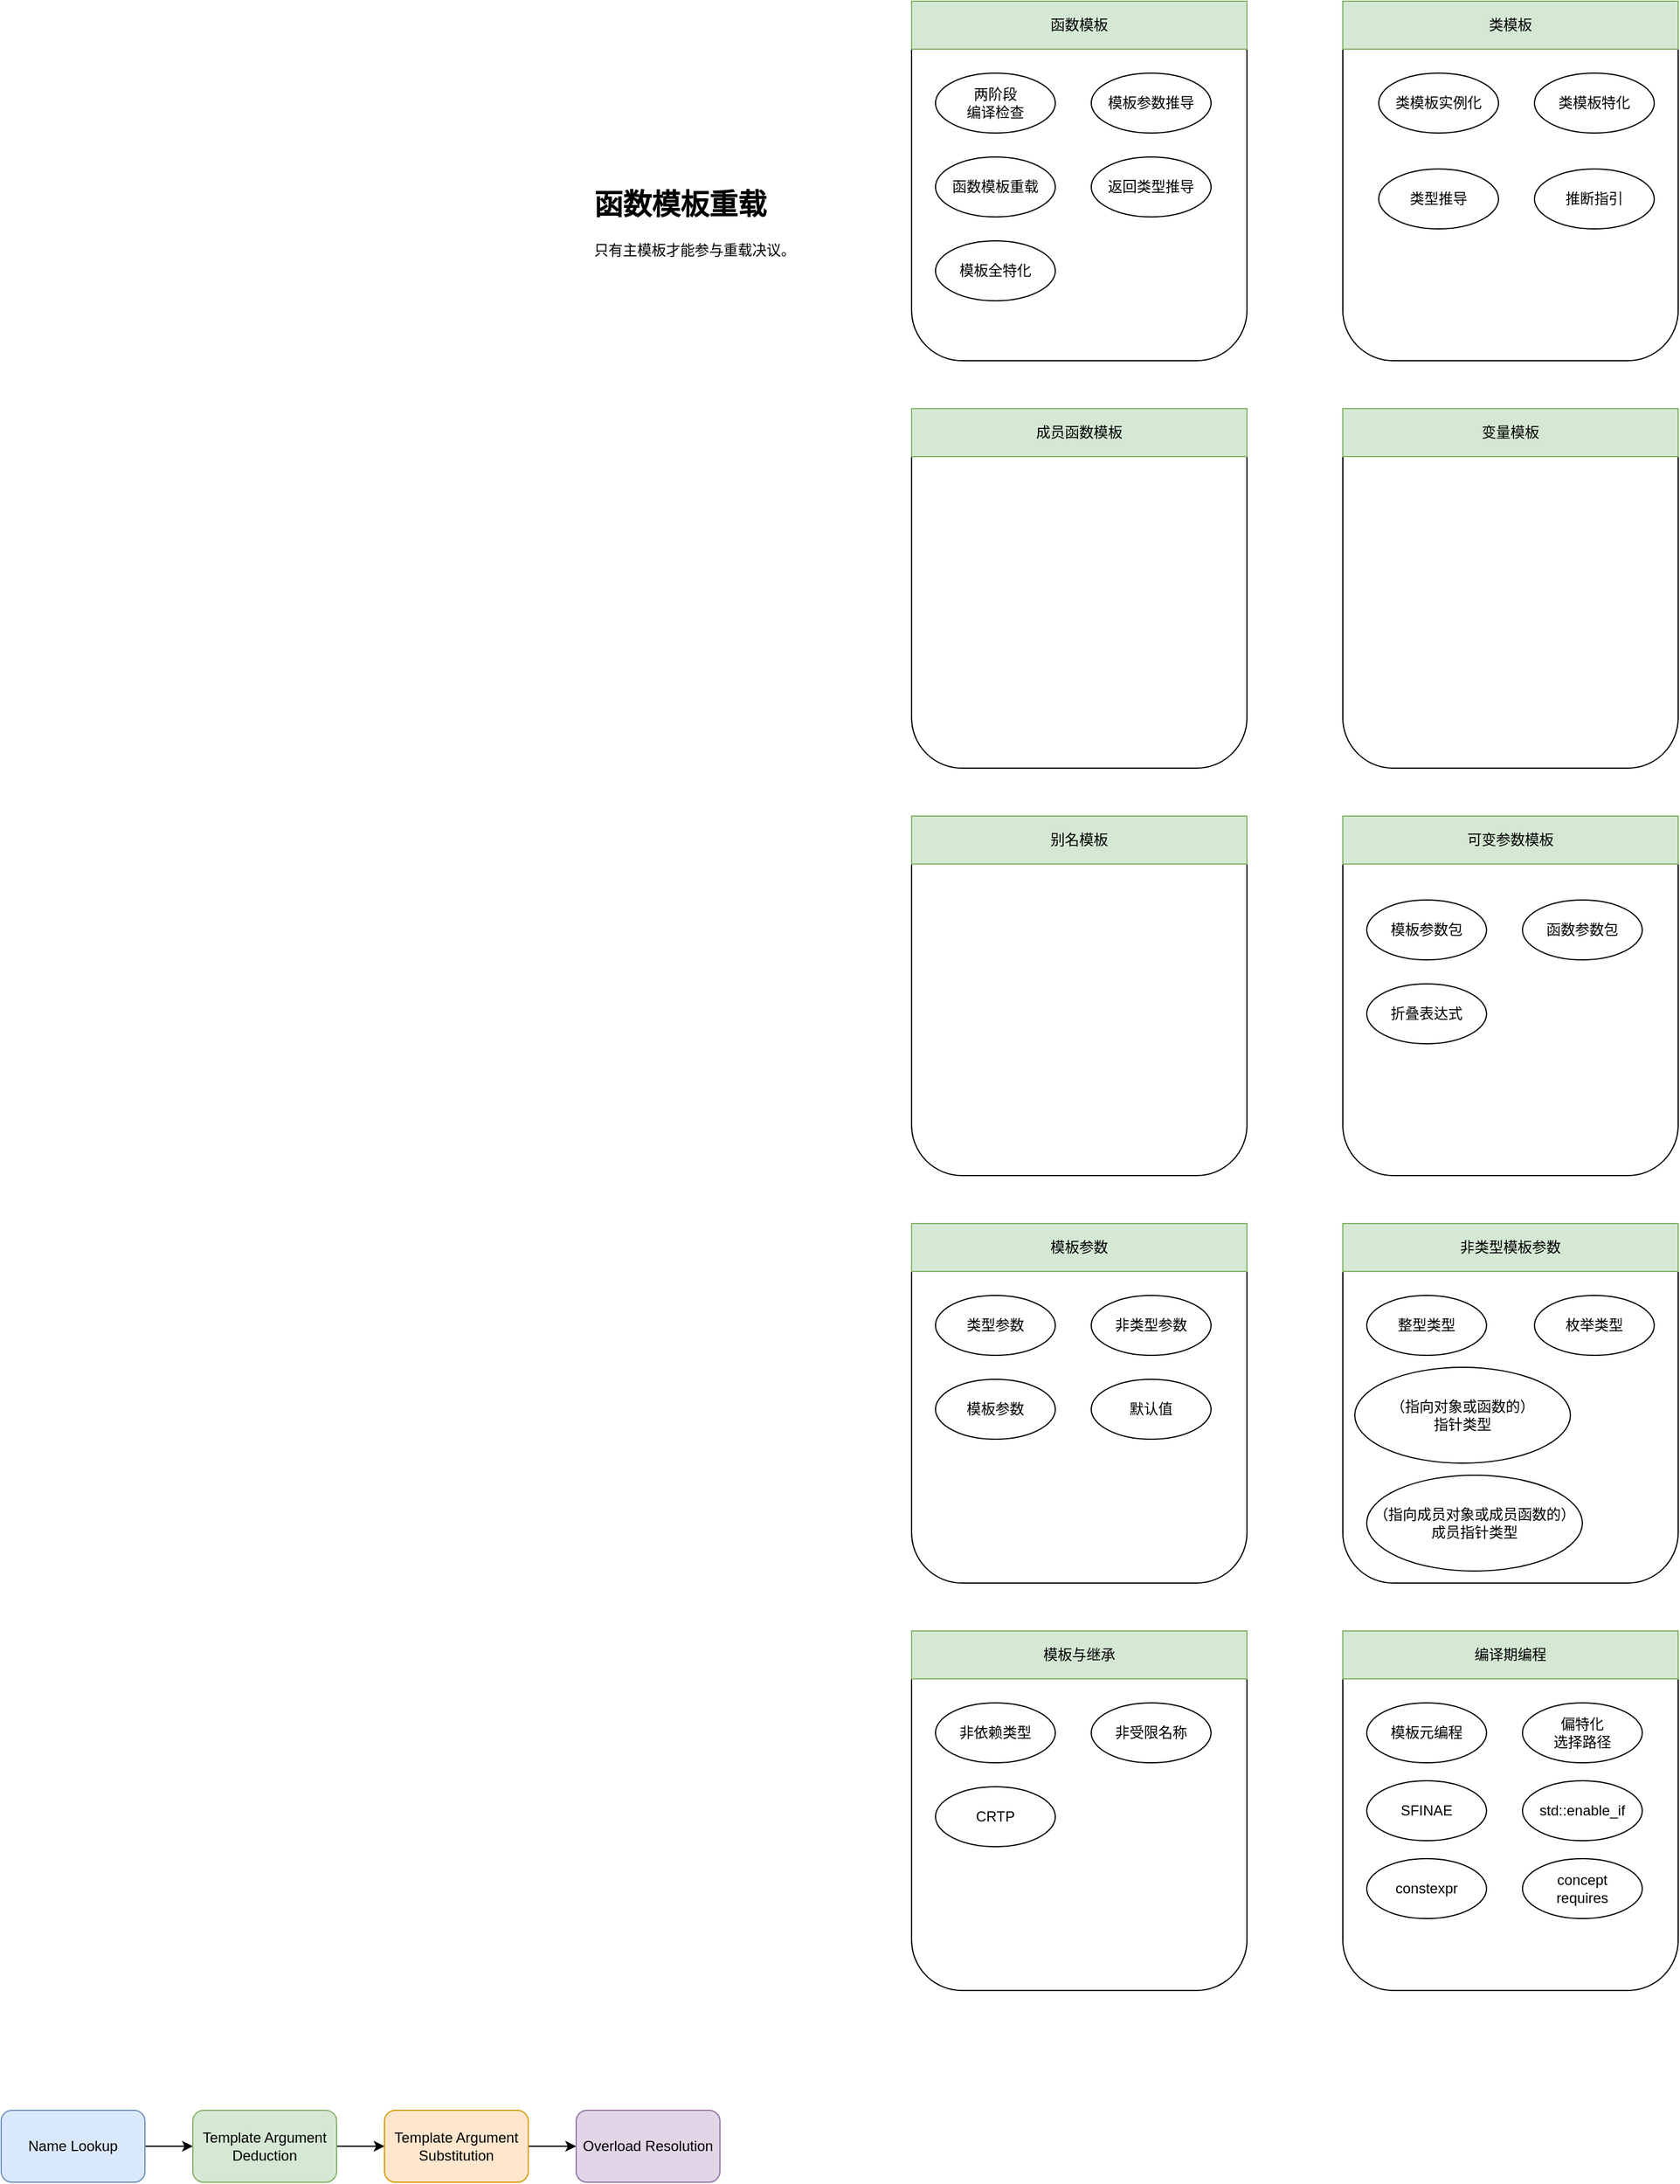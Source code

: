 <mxfile version="20.3.7" type="github">
  <diagram id="SaCp-EZlsrpQeVZZf6bi" name="Page-1">
    <mxGraphModel dx="2148" dy="734" grid="1" gridSize="10" guides="1" tooltips="1" connect="1" arrows="1" fold="1" page="1" pageScale="1" pageWidth="850" pageHeight="1100" math="0" shadow="0">
      <root>
        <mxCell id="0" />
        <mxCell id="1" parent="0" />
        <mxCell id="as-h8g3W3oBw8S-Jlq9h-1" value="" style="rounded=1;whiteSpace=wrap;html=1;" parent="1" vertex="1">
          <mxGeometry x="80" y="80" width="280" height="300" as="geometry" />
        </mxCell>
        <mxCell id="as-h8g3W3oBw8S-Jlq9h-2" value="函数模板" style="rounded=0;whiteSpace=wrap;html=1;fillColor=#d5e8d4;strokeColor=#82b366;" parent="1" vertex="1">
          <mxGeometry x="80" y="80" width="280" height="40" as="geometry" />
        </mxCell>
        <mxCell id="as-h8g3W3oBw8S-Jlq9h-3" value="" style="rounded=1;whiteSpace=wrap;html=1;" parent="1" vertex="1">
          <mxGeometry x="440" y="80" width="280" height="300" as="geometry" />
        </mxCell>
        <mxCell id="as-h8g3W3oBw8S-Jlq9h-4" value="类模板" style="rounded=0;whiteSpace=wrap;html=1;fillColor=#d5e8d4;strokeColor=#82b366;" parent="1" vertex="1">
          <mxGeometry x="440" y="80" width="280" height="40" as="geometry" />
        </mxCell>
        <mxCell id="as-h8g3W3oBw8S-Jlq9h-5" value="" style="rounded=1;whiteSpace=wrap;html=1;" parent="1" vertex="1">
          <mxGeometry x="80" y="420" width="280" height="300" as="geometry" />
        </mxCell>
        <mxCell id="as-h8g3W3oBw8S-Jlq9h-6" value="成员函数模板" style="rounded=0;whiteSpace=wrap;html=1;fillColor=#d5e8d4;strokeColor=#82b366;" parent="1" vertex="1">
          <mxGeometry x="80" y="420" width="280" height="40" as="geometry" />
        </mxCell>
        <mxCell id="as-h8g3W3oBw8S-Jlq9h-7" value="" style="rounded=1;whiteSpace=wrap;html=1;" parent="1" vertex="1">
          <mxGeometry x="440" y="420" width="280" height="300" as="geometry" />
        </mxCell>
        <mxCell id="as-h8g3W3oBw8S-Jlq9h-8" value="变量模板" style="rounded=0;whiteSpace=wrap;html=1;fillColor=#d5e8d4;strokeColor=#82b366;" parent="1" vertex="1">
          <mxGeometry x="440" y="420" width="280" height="40" as="geometry" />
        </mxCell>
        <mxCell id="as-h8g3W3oBw8S-Jlq9h-9" value="" style="rounded=1;whiteSpace=wrap;html=1;" parent="1" vertex="1">
          <mxGeometry x="80" y="760" width="280" height="300" as="geometry" />
        </mxCell>
        <mxCell id="as-h8g3W3oBw8S-Jlq9h-10" value="别名模板" style="rounded=0;whiteSpace=wrap;html=1;fillColor=#d5e8d4;strokeColor=#82b366;" parent="1" vertex="1">
          <mxGeometry x="80" y="760" width="280" height="40" as="geometry" />
        </mxCell>
        <mxCell id="as-h8g3W3oBw8S-Jlq9h-11" value="" style="rounded=1;whiteSpace=wrap;html=1;" parent="1" vertex="1">
          <mxGeometry x="440" y="760" width="280" height="300" as="geometry" />
        </mxCell>
        <mxCell id="as-h8g3W3oBw8S-Jlq9h-12" value="可变参数模板" style="rounded=0;whiteSpace=wrap;html=1;fillColor=#d5e8d4;strokeColor=#82b366;" parent="1" vertex="1">
          <mxGeometry x="440" y="760" width="280" height="40" as="geometry" />
        </mxCell>
        <mxCell id="as-h8g3W3oBw8S-Jlq9h-13" value="" style="rounded=1;whiteSpace=wrap;html=1;" parent="1" vertex="1">
          <mxGeometry x="80" y="1100" width="280" height="300" as="geometry" />
        </mxCell>
        <mxCell id="as-h8g3W3oBw8S-Jlq9h-14" value="模板参数" style="rounded=0;whiteSpace=wrap;html=1;fillColor=#d5e8d4;strokeColor=#82b366;" parent="1" vertex="1">
          <mxGeometry x="80" y="1100" width="280" height="40" as="geometry" />
        </mxCell>
        <mxCell id="as-h8g3W3oBw8S-Jlq9h-15" value="" style="rounded=1;whiteSpace=wrap;html=1;" parent="1" vertex="1">
          <mxGeometry x="440" y="1100" width="280" height="300" as="geometry" />
        </mxCell>
        <mxCell id="as-h8g3W3oBw8S-Jlq9h-16" value="非类型模板参数" style="rounded=0;whiteSpace=wrap;html=1;fillColor=#d5e8d4;strokeColor=#82b366;" parent="1" vertex="1">
          <mxGeometry x="440" y="1100" width="280" height="40" as="geometry" />
        </mxCell>
        <mxCell id="as-h8g3W3oBw8S-Jlq9h-17" value="" style="rounded=1;whiteSpace=wrap;html=1;" parent="1" vertex="1">
          <mxGeometry x="440" y="1440" width="280" height="300" as="geometry" />
        </mxCell>
        <mxCell id="as-h8g3W3oBw8S-Jlq9h-18" value="编译期编程" style="rounded=0;whiteSpace=wrap;html=1;fillColor=#d5e8d4;strokeColor=#82b366;" parent="1" vertex="1">
          <mxGeometry x="440" y="1440" width="280" height="40" as="geometry" />
        </mxCell>
        <mxCell id="u4Ys3v4neEJpWNCsn4WD-1" value="模板元编程" style="ellipse;whiteSpace=wrap;html=1;" parent="1" vertex="1">
          <mxGeometry x="460" y="1500" width="100" height="50" as="geometry" />
        </mxCell>
        <mxCell id="u4Ys3v4neEJpWNCsn4WD-2" value="偏特化&lt;br&gt;选择路径" style="ellipse;whiteSpace=wrap;html=1;" parent="1" vertex="1">
          <mxGeometry x="590" y="1500" width="100" height="50" as="geometry" />
        </mxCell>
        <mxCell id="u4Ys3v4neEJpWNCsn4WD-3" value="constexpr" style="ellipse;whiteSpace=wrap;html=1;" parent="1" vertex="1">
          <mxGeometry x="460" y="1630" width="100" height="50" as="geometry" />
        </mxCell>
        <mxCell id="u4Ys3v4neEJpWNCsn4WD-4" value="SFINAE" style="ellipse;whiteSpace=wrap;html=1;" parent="1" vertex="1">
          <mxGeometry x="460" y="1565" width="100" height="50" as="geometry" />
        </mxCell>
        <mxCell id="u4Ys3v4neEJpWNCsn4WD-5" value="std::enable_if" style="ellipse;whiteSpace=wrap;html=1;" parent="1" vertex="1">
          <mxGeometry x="590" y="1565" width="100" height="50" as="geometry" />
        </mxCell>
        <mxCell id="u4Ys3v4neEJpWNCsn4WD-6" value="concept&lt;br&gt;requires" style="ellipse;whiteSpace=wrap;html=1;" parent="1" vertex="1">
          <mxGeometry x="590" y="1630" width="100" height="50" as="geometry" />
        </mxCell>
        <mxCell id="u4Ys3v4neEJpWNCsn4WD-7" value="&lt;div&gt;整型类型&lt;/div&gt;" style="ellipse;whiteSpace=wrap;html=1;" parent="1" vertex="1">
          <mxGeometry x="460" y="1160" width="100" height="50" as="geometry" />
        </mxCell>
        <mxCell id="u4Ys3v4neEJpWNCsn4WD-8" value="枚举类型" style="ellipse;whiteSpace=wrap;html=1;" parent="1" vertex="1">
          <mxGeometry x="600" y="1160" width="100" height="50" as="geometry" />
        </mxCell>
        <mxCell id="u4Ys3v4neEJpWNCsn4WD-9" value="（指向对象或函数的）&lt;br&gt;指针类型" style="ellipse;whiteSpace=wrap;html=1;" parent="1" vertex="1">
          <mxGeometry x="450" y="1220" width="180" height="80" as="geometry" />
        </mxCell>
        <mxCell id="u4Ys3v4neEJpWNCsn4WD-10" value="模板参数包" style="ellipse;whiteSpace=wrap;html=1;" parent="1" vertex="1">
          <mxGeometry x="460" y="830" width="100" height="50" as="geometry" />
        </mxCell>
        <mxCell id="u4Ys3v4neEJpWNCsn4WD-11" value="函数参数包" style="ellipse;whiteSpace=wrap;html=1;" parent="1" vertex="1">
          <mxGeometry x="590" y="830" width="100" height="50" as="geometry" />
        </mxCell>
        <mxCell id="u4Ys3v4neEJpWNCsn4WD-12" value="折叠表达式" style="ellipse;whiteSpace=wrap;html=1;" parent="1" vertex="1">
          <mxGeometry x="460" y="900" width="100" height="50" as="geometry" />
        </mxCell>
        <mxCell id="u4Ys3v4neEJpWNCsn4WD-13" value="两阶段&lt;br&gt;编译检查" style="ellipse;whiteSpace=wrap;html=1;" parent="1" vertex="1">
          <mxGeometry x="100" y="140" width="100" height="50" as="geometry" />
        </mxCell>
        <mxCell id="u4Ys3v4neEJpWNCsn4WD-14" value="模板参数推导" style="ellipse;whiteSpace=wrap;html=1;" parent="1" vertex="1">
          <mxGeometry x="230" y="140" width="100" height="50" as="geometry" />
        </mxCell>
        <mxCell id="u4Ys3v4neEJpWNCsn4WD-15" value="函数模板重载" style="ellipse;whiteSpace=wrap;html=1;" parent="1" vertex="1">
          <mxGeometry x="100" y="210" width="100" height="50" as="geometry" />
        </mxCell>
        <mxCell id="u4Ys3v4neEJpWNCsn4WD-16" value="返回类型推导" style="ellipse;whiteSpace=wrap;html=1;" parent="1" vertex="1">
          <mxGeometry x="230" y="210" width="100" height="50" as="geometry" />
        </mxCell>
        <mxCell id="u4Ys3v4neEJpWNCsn4WD-17" value="模板全特化" style="ellipse;whiteSpace=wrap;html=1;" parent="1" vertex="1">
          <mxGeometry x="100" y="280" width="100" height="50" as="geometry" />
        </mxCell>
        <mxCell id="u4Ys3v4neEJpWNCsn4WD-18" value="类模板实例化" style="ellipse;whiteSpace=wrap;html=1;" parent="1" vertex="1">
          <mxGeometry x="470" y="140" width="100" height="50" as="geometry" />
        </mxCell>
        <mxCell id="u4Ys3v4neEJpWNCsn4WD-19" value="类模板特化" style="ellipse;whiteSpace=wrap;html=1;" parent="1" vertex="1">
          <mxGeometry x="600" y="140" width="100" height="50" as="geometry" />
        </mxCell>
        <mxCell id="u4Ys3v4neEJpWNCsn4WD-20" value="类型推导" style="ellipse;whiteSpace=wrap;html=1;" parent="1" vertex="1">
          <mxGeometry x="470" y="220" width="100" height="50" as="geometry" />
        </mxCell>
        <mxCell id="u4Ys3v4neEJpWNCsn4WD-22" value="推断指引" style="ellipse;whiteSpace=wrap;html=1;" parent="1" vertex="1">
          <mxGeometry x="600" y="220" width="100" height="50" as="geometry" />
        </mxCell>
        <mxCell id="u4Ys3v4neEJpWNCsn4WD-23" value="" style="rounded=1;whiteSpace=wrap;html=1;" parent="1" vertex="1">
          <mxGeometry x="80" y="1440" width="280" height="300" as="geometry" />
        </mxCell>
        <mxCell id="u4Ys3v4neEJpWNCsn4WD-24" value="模板与继承" style="rounded=0;whiteSpace=wrap;html=1;fillColor=#d5e8d4;strokeColor=#82b366;" parent="1" vertex="1">
          <mxGeometry x="80" y="1440" width="280" height="40" as="geometry" />
        </mxCell>
        <mxCell id="u4Ys3v4neEJpWNCsn4WD-25" value="非依赖类型" style="ellipse;whiteSpace=wrap;html=1;" parent="1" vertex="1">
          <mxGeometry x="100" y="1500" width="100" height="50" as="geometry" />
        </mxCell>
        <mxCell id="u4Ys3v4neEJpWNCsn4WD-26" value="非受限名称" style="ellipse;whiteSpace=wrap;html=1;" parent="1" vertex="1">
          <mxGeometry x="230" y="1500" width="100" height="50" as="geometry" />
        </mxCell>
        <mxCell id="u4Ys3v4neEJpWNCsn4WD-27" value="CRTP" style="ellipse;whiteSpace=wrap;html=1;" parent="1" vertex="1">
          <mxGeometry x="100" y="1570" width="100" height="50" as="geometry" />
        </mxCell>
        <mxCell id="u4Ys3v4neEJpWNCsn4WD-30" value="&lt;div&gt;类型参数&lt;/div&gt;" style="ellipse;whiteSpace=wrap;html=1;" parent="1" vertex="1">
          <mxGeometry x="100" y="1160" width="100" height="50" as="geometry" />
        </mxCell>
        <mxCell id="u4Ys3v4neEJpWNCsn4WD-31" value="&lt;div&gt;非类型参数&lt;/div&gt;" style="ellipse;whiteSpace=wrap;html=1;" parent="1" vertex="1">
          <mxGeometry x="230" y="1160" width="100" height="50" as="geometry" />
        </mxCell>
        <mxCell id="u4Ys3v4neEJpWNCsn4WD-32" value="&lt;div&gt;模板参数&lt;/div&gt;" style="ellipse;whiteSpace=wrap;html=1;" parent="1" vertex="1">
          <mxGeometry x="100" y="1230" width="100" height="50" as="geometry" />
        </mxCell>
        <mxCell id="u4Ys3v4neEJpWNCsn4WD-33" value="&lt;div&gt;默认值&lt;/div&gt;" style="ellipse;whiteSpace=wrap;html=1;" parent="1" vertex="1">
          <mxGeometry x="230" y="1230" width="100" height="50" as="geometry" />
        </mxCell>
        <mxCell id="u4Ys3v4neEJpWNCsn4WD-34" value="（指向成员对象或成员函数的）&lt;br&gt;成员指针类型" style="ellipse;whiteSpace=wrap;html=1;" parent="1" vertex="1">
          <mxGeometry x="460" y="1310" width="180" height="80" as="geometry" />
        </mxCell>
        <mxCell id="XY0z8-UCiG_QnncWSPfP-1" value="&lt;h1&gt;函数模板重载&lt;/h1&gt;&lt;p&gt;只有主模板才能参与重载决议。&lt;/p&gt;" style="text;html=1;strokeColor=none;fillColor=none;spacing=5;spacingTop=-20;whiteSpace=wrap;overflow=hidden;rounded=0;" parent="1" vertex="1">
          <mxGeometry x="-190" y="230" width="190" height="80" as="geometry" />
        </mxCell>
        <mxCell id="r1JxbC0IeJdmSW-RKi6J-5" style="edgeStyle=orthogonalEdgeStyle;rounded=0;orthogonalLoop=1;jettySize=auto;html=1;exitX=1;exitY=0.5;exitDx=0;exitDy=0;entryX=0;entryY=0.5;entryDx=0;entryDy=0;" edge="1" parent="1" source="r1JxbC0IeJdmSW-RKi6J-1" target="r1JxbC0IeJdmSW-RKi6J-2">
          <mxGeometry relative="1" as="geometry" />
        </mxCell>
        <mxCell id="r1JxbC0IeJdmSW-RKi6J-1" value="Name Lookup" style="rounded=1;whiteSpace=wrap;html=1;fillColor=#dae8fc;strokeColor=#6c8ebf;" vertex="1" parent="1">
          <mxGeometry x="-680" y="1840" width="120" height="60" as="geometry" />
        </mxCell>
        <mxCell id="r1JxbC0IeJdmSW-RKi6J-6" style="edgeStyle=orthogonalEdgeStyle;rounded=0;orthogonalLoop=1;jettySize=auto;html=1;exitX=1;exitY=0.5;exitDx=0;exitDy=0;entryX=0;entryY=0.5;entryDx=0;entryDy=0;" edge="1" parent="1" source="r1JxbC0IeJdmSW-RKi6J-2" target="r1JxbC0IeJdmSW-RKi6J-3">
          <mxGeometry relative="1" as="geometry" />
        </mxCell>
        <mxCell id="r1JxbC0IeJdmSW-RKi6J-2" value="Template Argument Deduction" style="rounded=1;whiteSpace=wrap;html=1;fillColor=#d5e8d4;strokeColor=#82b366;" vertex="1" parent="1">
          <mxGeometry x="-520" y="1840" width="120" height="60" as="geometry" />
        </mxCell>
        <mxCell id="r1JxbC0IeJdmSW-RKi6J-7" style="edgeStyle=orthogonalEdgeStyle;rounded=0;orthogonalLoop=1;jettySize=auto;html=1;exitX=1;exitY=0.5;exitDx=0;exitDy=0;entryX=0;entryY=0.5;entryDx=0;entryDy=0;" edge="1" parent="1" source="r1JxbC0IeJdmSW-RKi6J-3" target="r1JxbC0IeJdmSW-RKi6J-4">
          <mxGeometry relative="1" as="geometry" />
        </mxCell>
        <mxCell id="r1JxbC0IeJdmSW-RKi6J-3" value="Template Argument Substitution" style="rounded=1;whiteSpace=wrap;html=1;fillColor=#ffe6cc;strokeColor=#d79b00;" vertex="1" parent="1">
          <mxGeometry x="-360" y="1840" width="120" height="60" as="geometry" />
        </mxCell>
        <mxCell id="r1JxbC0IeJdmSW-RKi6J-4" value="Overload Resolution" style="rounded=1;whiteSpace=wrap;html=1;fillColor=#e1d5e7;strokeColor=#9673a6;" vertex="1" parent="1">
          <mxGeometry x="-200" y="1840" width="120" height="60" as="geometry" />
        </mxCell>
      </root>
    </mxGraphModel>
  </diagram>
</mxfile>
